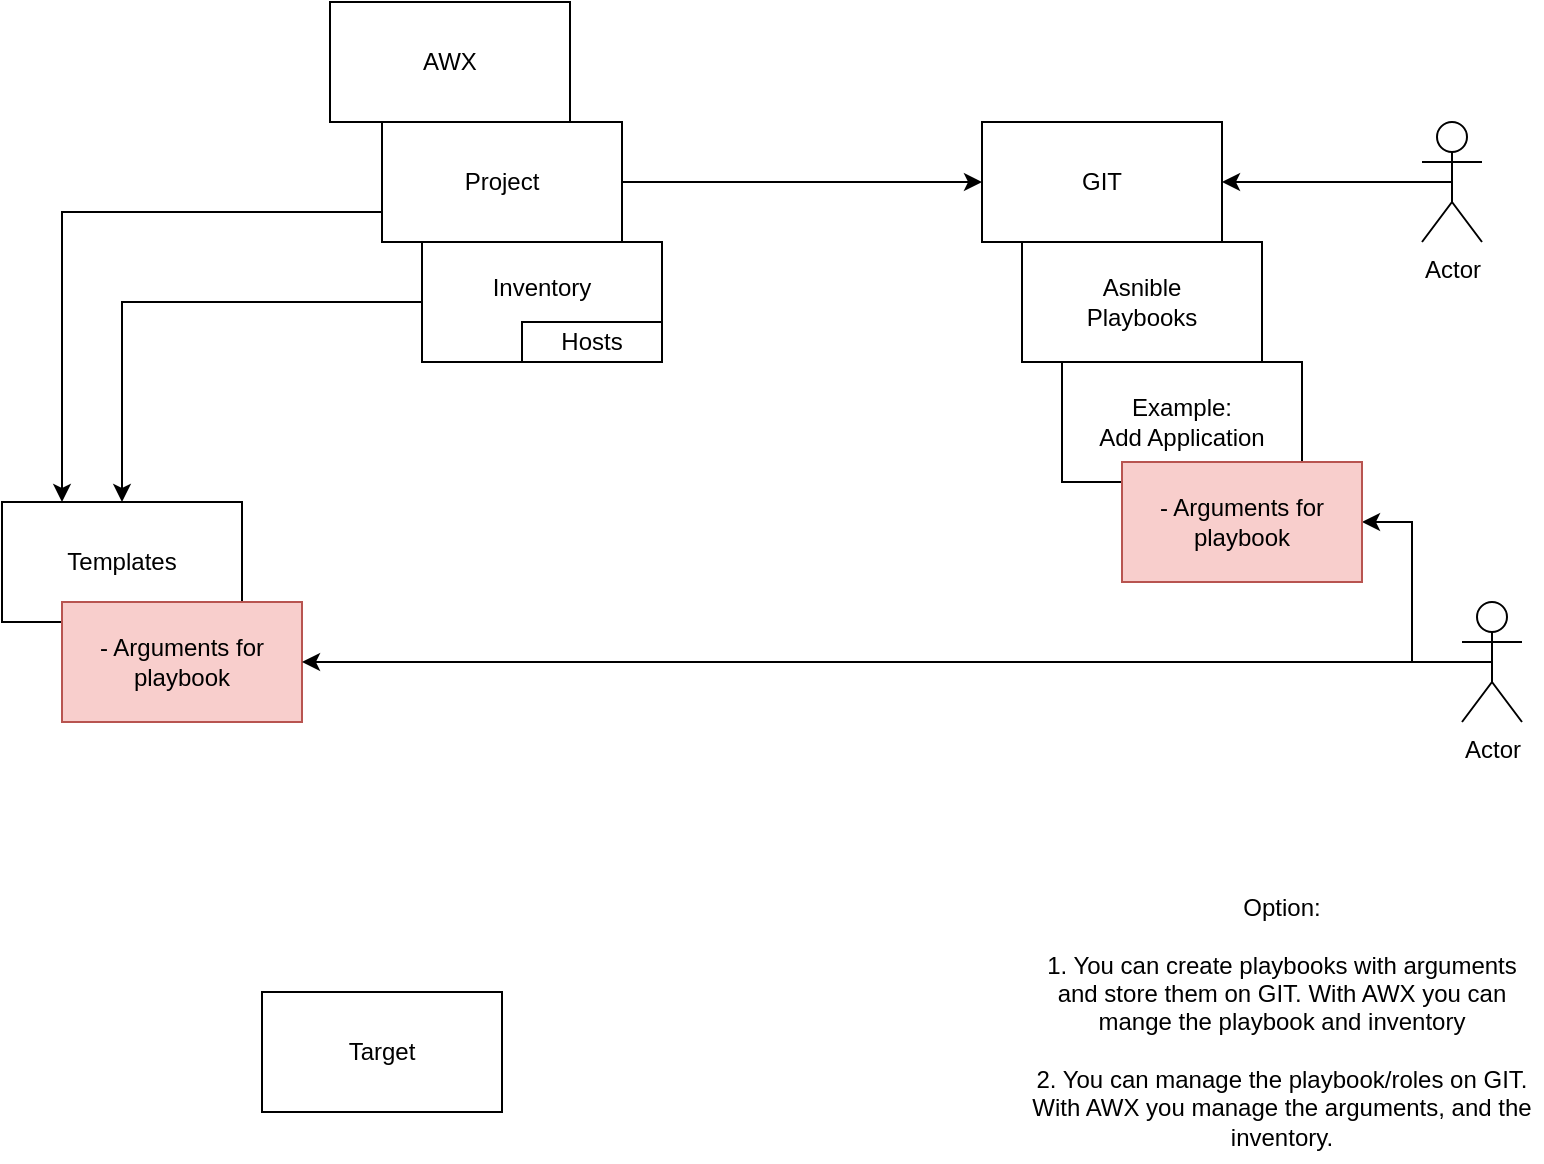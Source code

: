 <mxfile version="12.7.2" type="device"><diagram id="WwkDRIVgMfMpaJH2UUjC" name="Page-1"><mxGraphModel dx="1667" dy="921" grid="1" gridSize="10" guides="1" tooltips="1" connect="1" arrows="1" fold="1" page="1" pageScale="1" pageWidth="827" pageHeight="1169" math="0" shadow="0"><root><mxCell id="0"/><mxCell id="1" parent="0"/><mxCell id="DibNZIl-yYGztl01XSk9-10" style="edgeStyle=orthogonalEdgeStyle;rounded=0;orthogonalLoop=1;jettySize=auto;html=1;exitX=0.5;exitY=0.5;exitDx=0;exitDy=0;exitPerimeter=0;entryX=1;entryY=0.5;entryDx=0;entryDy=0;" edge="1" parent="1" source="DibNZIl-yYGztl01XSk9-1" target="DibNZIl-yYGztl01XSk9-6"><mxGeometry relative="1" as="geometry"/></mxCell><mxCell id="DibNZIl-yYGztl01XSk9-1" value="Actor" style="shape=umlActor;verticalLabelPosition=bottom;labelBackgroundColor=#ffffff;verticalAlign=top;html=1;outlineConnect=0;" vertex="1" parent="1"><mxGeometry x="740" y="150" width="30" height="60" as="geometry"/></mxCell><mxCell id="DibNZIl-yYGztl01XSk9-2" value="AWX" style="rounded=0;whiteSpace=wrap;html=1;" vertex="1" parent="1"><mxGeometry x="194" y="90" width="120" height="60" as="geometry"/></mxCell><mxCell id="DibNZIl-yYGztl01XSk9-11" style="edgeStyle=orthogonalEdgeStyle;rounded=0;orthogonalLoop=1;jettySize=auto;html=1;exitX=1;exitY=0.5;exitDx=0;exitDy=0;entryX=0;entryY=0.5;entryDx=0;entryDy=0;" edge="1" parent="1" source="DibNZIl-yYGztl01XSk9-3" target="DibNZIl-yYGztl01XSk9-6"><mxGeometry relative="1" as="geometry"/></mxCell><mxCell id="DibNZIl-yYGztl01XSk9-23" style="edgeStyle=orthogonalEdgeStyle;rounded=0;orthogonalLoop=1;jettySize=auto;html=1;exitX=0;exitY=0.75;exitDx=0;exitDy=0;entryX=0.25;entryY=0;entryDx=0;entryDy=0;" edge="1" parent="1" source="DibNZIl-yYGztl01XSk9-3" target="DibNZIl-yYGztl01XSk9-12"><mxGeometry relative="1" as="geometry"/></mxCell><mxCell id="DibNZIl-yYGztl01XSk9-3" value="Project" style="rounded=0;whiteSpace=wrap;html=1;" vertex="1" parent="1"><mxGeometry x="220" y="150" width="120" height="60" as="geometry"/></mxCell><mxCell id="DibNZIl-yYGztl01XSk9-24" style="edgeStyle=orthogonalEdgeStyle;rounded=0;orthogonalLoop=1;jettySize=auto;html=1;exitX=0;exitY=0.5;exitDx=0;exitDy=0;entryX=0.5;entryY=0;entryDx=0;entryDy=0;" edge="1" parent="1" source="DibNZIl-yYGztl01XSk9-4" target="DibNZIl-yYGztl01XSk9-12"><mxGeometry relative="1" as="geometry"/></mxCell><mxCell id="DibNZIl-yYGztl01XSk9-4" value="Inventory&lt;br&gt;&amp;nbsp;" style="rounded=0;whiteSpace=wrap;html=1;" vertex="1" parent="1"><mxGeometry x="240" y="210" width="120" height="60" as="geometry"/></mxCell><mxCell id="DibNZIl-yYGztl01XSk9-5" value="Hosts" style="rounded=0;whiteSpace=wrap;html=1;" vertex="1" parent="1"><mxGeometry x="290" y="250" width="70" height="20" as="geometry"/></mxCell><mxCell id="DibNZIl-yYGztl01XSk9-6" value="GIT" style="rounded=0;whiteSpace=wrap;html=1;" vertex="1" parent="1"><mxGeometry x="520" y="150" width="120" height="60" as="geometry"/></mxCell><mxCell id="DibNZIl-yYGztl01XSk9-12" value="Templates" style="rounded=0;whiteSpace=wrap;html=1;" vertex="1" parent="1"><mxGeometry x="30" y="340" width="120" height="60" as="geometry"/></mxCell><mxCell id="DibNZIl-yYGztl01XSk9-13" value="Asnible&lt;br&gt;Playbooks" style="rounded=0;whiteSpace=wrap;html=1;" vertex="1" parent="1"><mxGeometry x="540" y="210" width="120" height="60" as="geometry"/></mxCell><mxCell id="DibNZIl-yYGztl01XSk9-14" value="Example:&lt;br&gt;Add Application" style="rounded=0;whiteSpace=wrap;html=1;" vertex="1" parent="1"><mxGeometry x="560" y="270" width="120" height="60" as="geometry"/></mxCell><mxCell id="DibNZIl-yYGztl01XSk9-17" value="Target" style="rounded=0;whiteSpace=wrap;html=1;" vertex="1" parent="1"><mxGeometry x="160" y="585" width="120" height="60" as="geometry"/></mxCell><mxCell id="DibNZIl-yYGztl01XSk9-22" style="edgeStyle=orthogonalEdgeStyle;rounded=0;orthogonalLoop=1;jettySize=auto;html=1;exitX=0.5;exitY=0.5;exitDx=0;exitDy=0;exitPerimeter=0;entryX=1;entryY=0.5;entryDx=0;entryDy=0;" edge="1" parent="1" source="DibNZIl-yYGztl01XSk9-19" target="DibNZIl-yYGztl01XSk9-28"><mxGeometry relative="1" as="geometry"><mxPoint x="470" y="341" as="targetPoint"/><Array as="points"/></mxGeometry></mxCell><mxCell id="DibNZIl-yYGztl01XSk9-19" value="Actor" style="shape=umlActor;verticalLabelPosition=bottom;labelBackgroundColor=#ffffff;verticalAlign=top;html=1;outlineConnect=0;" vertex="1" parent="1"><mxGeometry x="760" y="390" width="30" height="60" as="geometry"/></mxCell><mxCell id="DibNZIl-yYGztl01XSk9-26" value="&lt;span style=&quot;white-space: normal&quot;&gt;- Arguments for playbook&lt;/span&gt;" style="rounded=0;whiteSpace=wrap;html=1;fillColor=#f8cecc;strokeColor=#b85450;" vertex="1" parent="1"><mxGeometry x="60" y="390" width="120" height="60" as="geometry"/></mxCell><mxCell id="DibNZIl-yYGztl01XSk9-28" value="&lt;span style=&quot;white-space: normal&quot;&gt;- Arguments for playbook&lt;/span&gt;" style="rounded=0;whiteSpace=wrap;html=1;fillColor=#f8cecc;strokeColor=#b85450;" vertex="1" parent="1"><mxGeometry x="590" y="320" width="120" height="60" as="geometry"/></mxCell><mxCell id="DibNZIl-yYGztl01XSk9-31" style="edgeStyle=orthogonalEdgeStyle;rounded=0;orthogonalLoop=1;jettySize=auto;html=1;exitX=0.5;exitY=0.5;exitDx=0;exitDy=0;exitPerimeter=0;entryX=1;entryY=0.5;entryDx=0;entryDy=0;" edge="1" parent="1" source="DibNZIl-yYGztl01XSk9-19" target="DibNZIl-yYGztl01XSk9-26"><mxGeometry relative="1" as="geometry"><mxPoint x="470" y="341" as="targetPoint"/><Array as="points"/></mxGeometry></mxCell><mxCell id="DibNZIl-yYGztl01XSk9-32" value="Option:&lt;br&gt;&lt;br&gt;1. You can create playbooks with arguments and store them on GIT. With AWX you can mange the playbook and inventory&lt;br&gt;&lt;br&gt;2. You can manage the playbook/roles on GIT. With AWX you manage the arguments, and the inventory." style="text;html=1;strokeColor=none;fillColor=none;align=center;verticalAlign=middle;whiteSpace=wrap;rounded=0;" vertex="1" parent="1"><mxGeometry x="540" y="530" width="260" height="140" as="geometry"/></mxCell></root></mxGraphModel></diagram></mxfile>